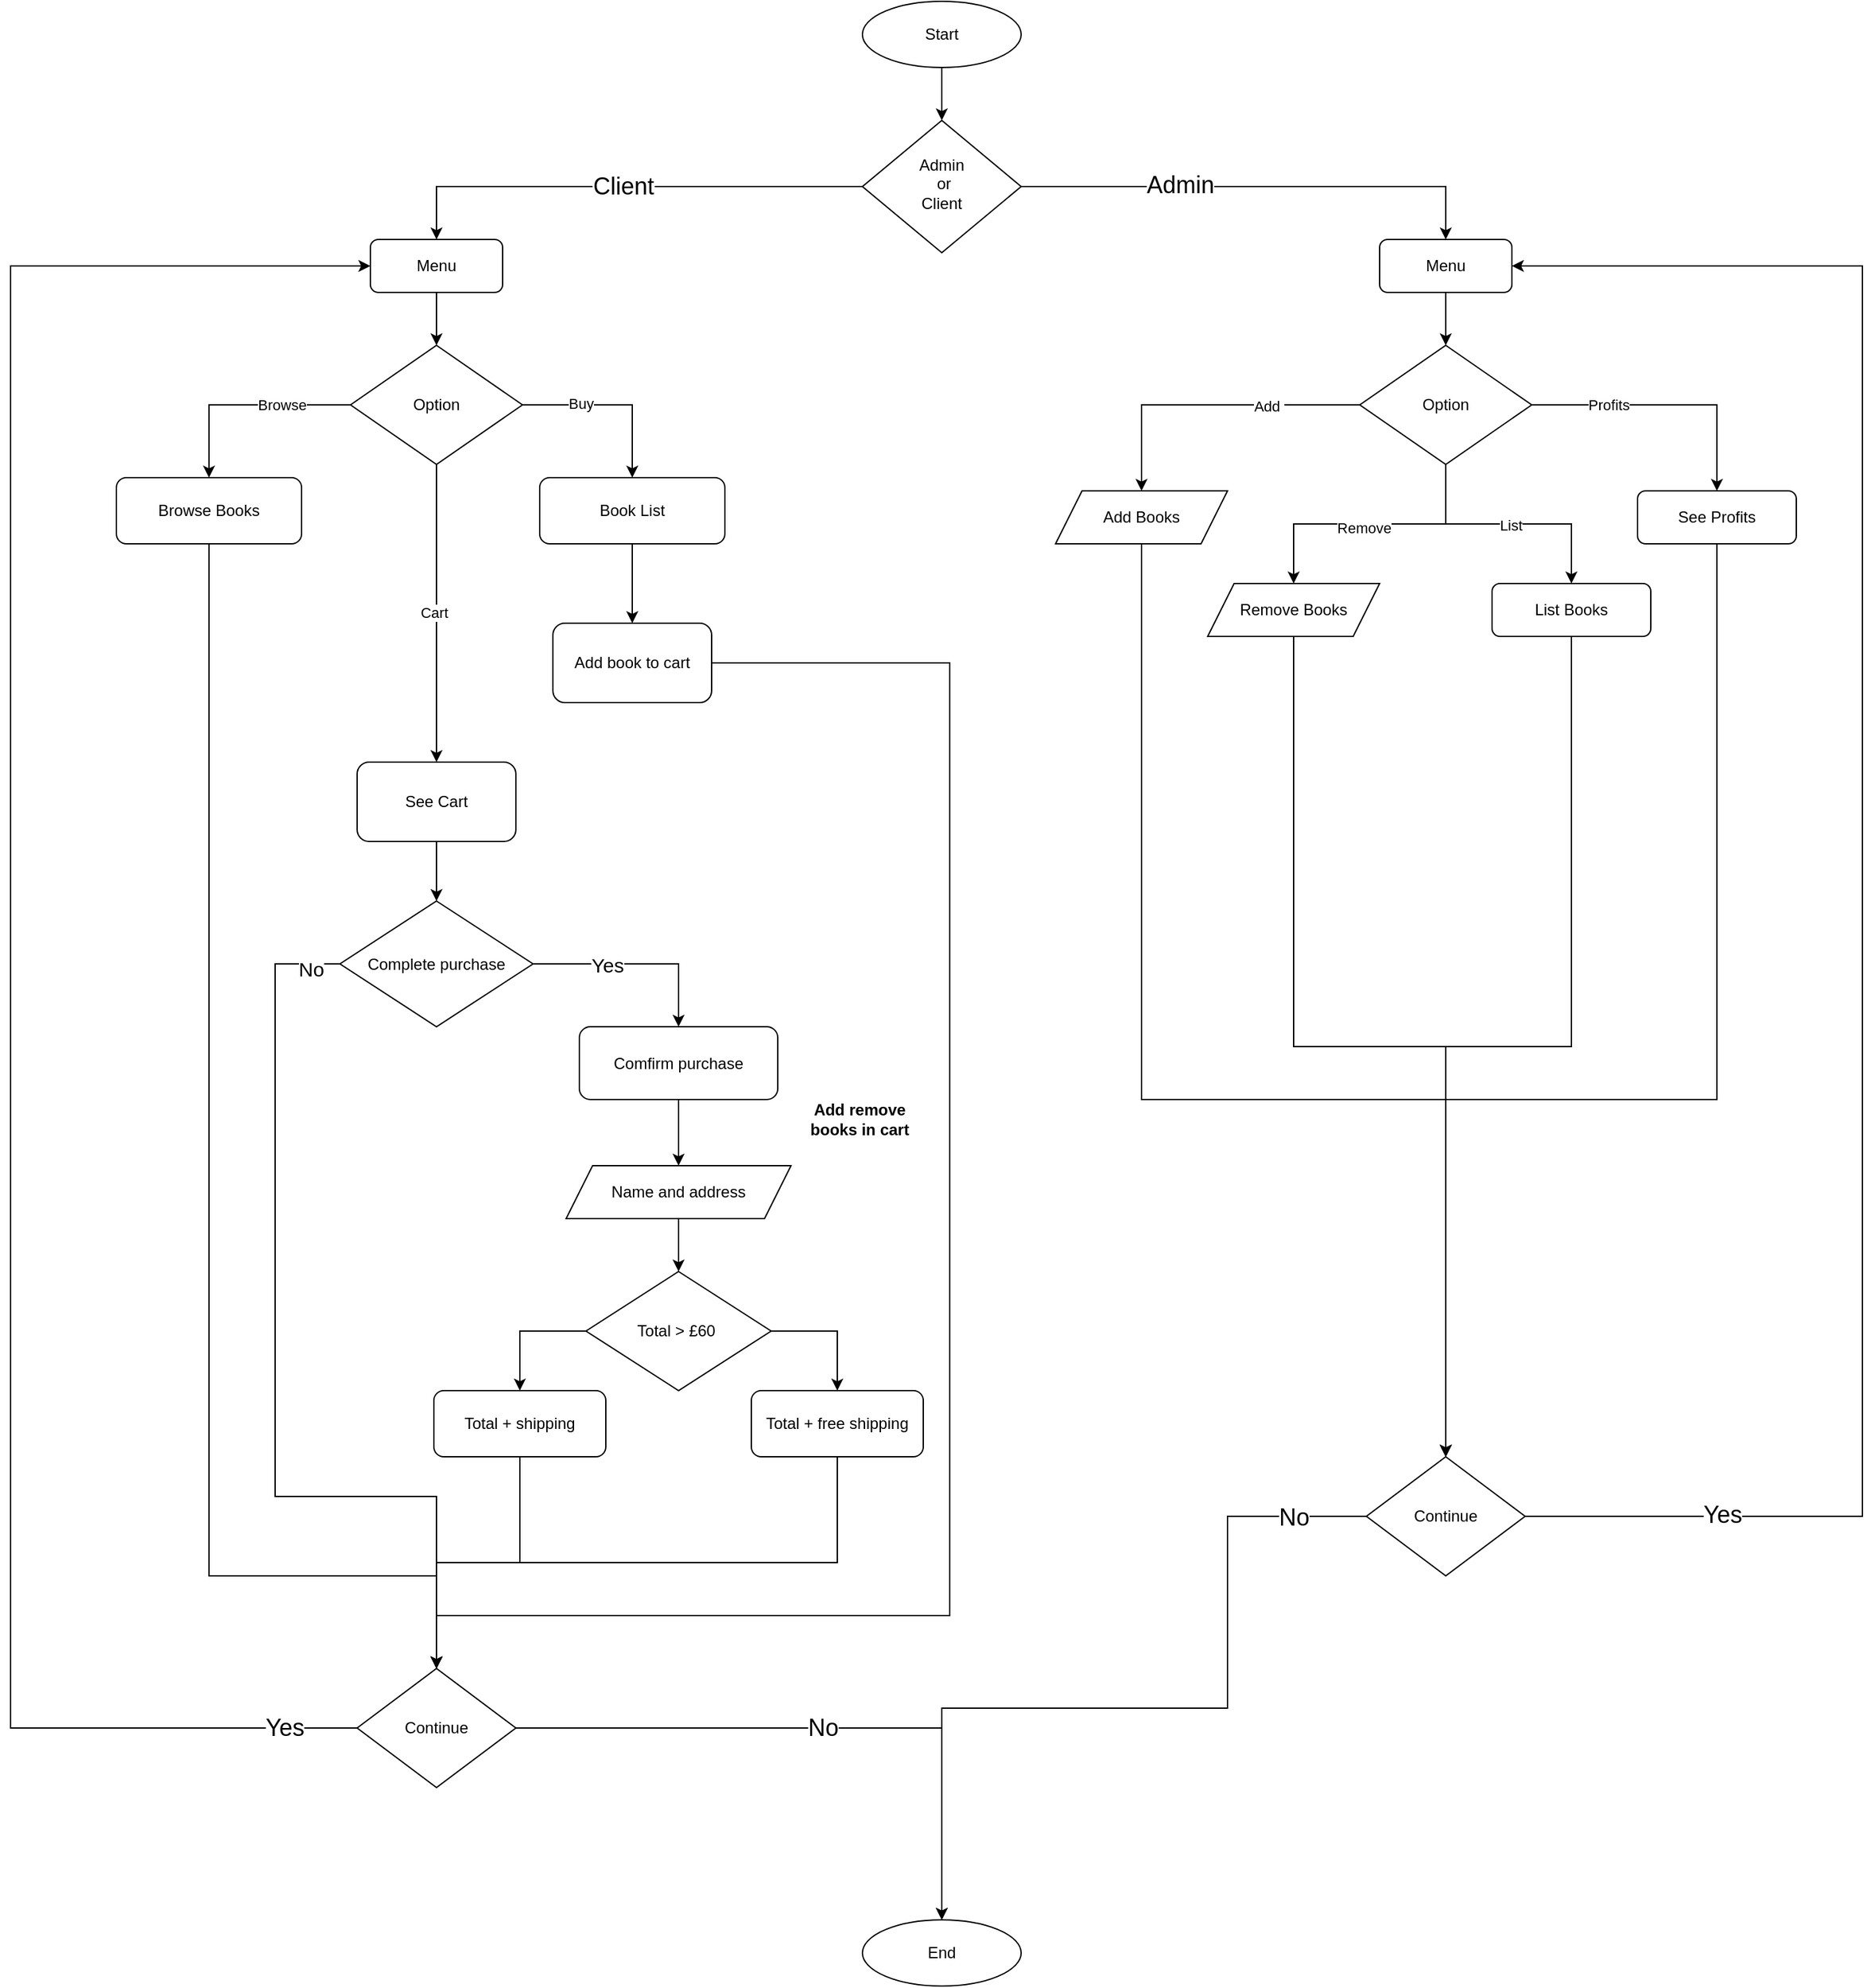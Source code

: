 <mxfile version="23.0.2" type="device">
  <diagram id="C5RBs43oDa-KdzZeNtuy" name="Page-1">
    <mxGraphModel dx="2072" dy="2381" grid="1" gridSize="10" guides="1" tooltips="1" connect="1" arrows="1" fold="1" page="1" pageScale="1" pageWidth="827" pageHeight="1169" math="0" shadow="0">
      <root>
        <mxCell id="WIyWlLk6GJQsqaUBKTNV-0" />
        <mxCell id="WIyWlLk6GJQsqaUBKTNV-1" parent="WIyWlLk6GJQsqaUBKTNV-0" />
        <mxCell id="rhfyWi41nhmpNJ9Z3OVx-3" style="edgeStyle=orthogonalEdgeStyle;rounded=0;orthogonalLoop=1;jettySize=auto;html=1;exitX=1;exitY=0.5;exitDx=0;exitDy=0;entryX=0.5;entryY=0;entryDx=0;entryDy=0;" edge="1" parent="WIyWlLk6GJQsqaUBKTNV-1" source="WIyWlLk6GJQsqaUBKTNV-6" target="rhfyWi41nhmpNJ9Z3OVx-2">
          <mxGeometry relative="1" as="geometry" />
        </mxCell>
        <mxCell id="rhfyWi41nhmpNJ9Z3OVx-31" value="&lt;font style=&quot;font-size: 18px;&quot;&gt;Admin&lt;/font&gt;" style="edgeLabel;html=1;align=center;verticalAlign=middle;resizable=0;points=[];" vertex="1" connectable="0" parent="rhfyWi41nhmpNJ9Z3OVx-3">
          <mxGeometry x="-0.336" y="1" relative="1" as="geometry">
            <mxPoint as="offset" />
          </mxGeometry>
        </mxCell>
        <mxCell id="rhfyWi41nhmpNJ9Z3OVx-83" style="edgeStyle=orthogonalEdgeStyle;rounded=0;orthogonalLoop=1;jettySize=auto;html=1;exitX=0;exitY=0.5;exitDx=0;exitDy=0;entryX=0.5;entryY=0;entryDx=0;entryDy=0;" edge="1" parent="WIyWlLk6GJQsqaUBKTNV-1" source="WIyWlLk6GJQsqaUBKTNV-6" target="rhfyWi41nhmpNJ9Z3OVx-61">
          <mxGeometry relative="1" as="geometry" />
        </mxCell>
        <mxCell id="rhfyWi41nhmpNJ9Z3OVx-120" value="&lt;font style=&quot;font-size: 18px;&quot;&gt;Client&lt;/font&gt;" style="edgeLabel;html=1;align=center;verticalAlign=middle;resizable=0;points=[];" vertex="1" connectable="0" parent="rhfyWi41nhmpNJ9Z3OVx-83">
          <mxGeometry x="-0.002" y="4" relative="1" as="geometry">
            <mxPoint x="-1" y="-4" as="offset" />
          </mxGeometry>
        </mxCell>
        <mxCell id="WIyWlLk6GJQsqaUBKTNV-6" value="Admin&lt;br&gt;&amp;nbsp; or&amp;nbsp;&lt;br&gt;Client" style="rhombus;whiteSpace=wrap;html=1;shadow=0;fontFamily=Helvetica;fontSize=12;align=center;strokeWidth=1;spacing=6;spacingTop=-4;" parent="WIyWlLk6GJQsqaUBKTNV-1" vertex="1">
          <mxGeometry x="774" y="-1070" width="120" height="100" as="geometry" />
        </mxCell>
        <mxCell id="rhfyWi41nhmpNJ9Z3OVx-1" style="edgeStyle=orthogonalEdgeStyle;rounded=0;orthogonalLoop=1;jettySize=auto;html=1;exitX=0.5;exitY=1;exitDx=0;exitDy=0;entryX=0.5;entryY=0;entryDx=0;entryDy=0;" edge="1" parent="WIyWlLk6GJQsqaUBKTNV-1" source="rhfyWi41nhmpNJ9Z3OVx-0" target="WIyWlLk6GJQsqaUBKTNV-6">
          <mxGeometry relative="1" as="geometry" />
        </mxCell>
        <mxCell id="rhfyWi41nhmpNJ9Z3OVx-0" value="Start" style="ellipse;whiteSpace=wrap;html=1;" vertex="1" parent="WIyWlLk6GJQsqaUBKTNV-1">
          <mxGeometry x="774" y="-1160" width="120" height="50" as="geometry" />
        </mxCell>
        <mxCell id="rhfyWi41nhmpNJ9Z3OVx-5" style="edgeStyle=orthogonalEdgeStyle;rounded=0;orthogonalLoop=1;jettySize=auto;html=1;exitX=0.5;exitY=1;exitDx=0;exitDy=0;entryX=0.5;entryY=0;entryDx=0;entryDy=0;" edge="1" parent="WIyWlLk6GJQsqaUBKTNV-1" source="rhfyWi41nhmpNJ9Z3OVx-2" target="rhfyWi41nhmpNJ9Z3OVx-4">
          <mxGeometry relative="1" as="geometry" />
        </mxCell>
        <mxCell id="rhfyWi41nhmpNJ9Z3OVx-2" value="Menu" style="rounded=1;whiteSpace=wrap;html=1;" vertex="1" parent="WIyWlLk6GJQsqaUBKTNV-1">
          <mxGeometry x="1165" y="-980" width="100" height="40" as="geometry" />
        </mxCell>
        <mxCell id="rhfyWi41nhmpNJ9Z3OVx-7" style="edgeStyle=orthogonalEdgeStyle;rounded=0;orthogonalLoop=1;jettySize=auto;html=1;exitX=0;exitY=0.5;exitDx=0;exitDy=0;entryX=0.5;entryY=0;entryDx=0;entryDy=0;" edge="1" parent="WIyWlLk6GJQsqaUBKTNV-1" source="rhfyWi41nhmpNJ9Z3OVx-4" target="rhfyWi41nhmpNJ9Z3OVx-6">
          <mxGeometry relative="1" as="geometry" />
        </mxCell>
        <mxCell id="rhfyWi41nhmpNJ9Z3OVx-14" value="Add&amp;nbsp;" style="edgeLabel;html=1;align=center;verticalAlign=middle;resizable=0;points=[];" vertex="1" connectable="0" parent="rhfyWi41nhmpNJ9Z3OVx-7">
          <mxGeometry x="-0.4" y="1" relative="1" as="geometry">
            <mxPoint as="offset" />
          </mxGeometry>
        </mxCell>
        <mxCell id="rhfyWi41nhmpNJ9Z3OVx-11" style="edgeStyle=orthogonalEdgeStyle;rounded=0;orthogonalLoop=1;jettySize=auto;html=1;exitX=1;exitY=0.5;exitDx=0;exitDy=0;entryX=0.5;entryY=0;entryDx=0;entryDy=0;" edge="1" parent="WIyWlLk6GJQsqaUBKTNV-1" source="rhfyWi41nhmpNJ9Z3OVx-4" target="rhfyWi41nhmpNJ9Z3OVx-87">
          <mxGeometry relative="1" as="geometry">
            <mxPoint x="1385" y="-790" as="targetPoint" />
          </mxGeometry>
        </mxCell>
        <mxCell id="rhfyWi41nhmpNJ9Z3OVx-17" value="Profits" style="edgeLabel;html=1;align=center;verticalAlign=middle;resizable=0;points=[];" vertex="1" connectable="0" parent="rhfyWi41nhmpNJ9Z3OVx-11">
          <mxGeometry x="-0.435" relative="1" as="geometry">
            <mxPoint as="offset" />
          </mxGeometry>
        </mxCell>
        <mxCell id="rhfyWi41nhmpNJ9Z3OVx-12" style="edgeStyle=orthogonalEdgeStyle;rounded=0;orthogonalLoop=1;jettySize=auto;html=1;exitX=0.5;exitY=1;exitDx=0;exitDy=0;" edge="1" parent="WIyWlLk6GJQsqaUBKTNV-1" source="rhfyWi41nhmpNJ9Z3OVx-4" target="rhfyWi41nhmpNJ9Z3OVx-8">
          <mxGeometry relative="1" as="geometry" />
        </mxCell>
        <mxCell id="rhfyWi41nhmpNJ9Z3OVx-15" value="Remove" style="edgeLabel;html=1;align=center;verticalAlign=middle;resizable=0;points=[];" vertex="1" connectable="0" parent="rhfyWi41nhmpNJ9Z3OVx-12">
          <mxGeometry x="0.05" y="3" relative="1" as="geometry">
            <mxPoint as="offset" />
          </mxGeometry>
        </mxCell>
        <mxCell id="rhfyWi41nhmpNJ9Z3OVx-13" style="edgeStyle=orthogonalEdgeStyle;rounded=0;orthogonalLoop=1;jettySize=auto;html=1;exitX=0.5;exitY=1;exitDx=0;exitDy=0;entryX=0.5;entryY=0;entryDx=0;entryDy=0;" edge="1" parent="WIyWlLk6GJQsqaUBKTNV-1" source="rhfyWi41nhmpNJ9Z3OVx-4" target="rhfyWi41nhmpNJ9Z3OVx-89">
          <mxGeometry relative="1" as="geometry">
            <mxPoint x="1295" y="-720" as="targetPoint" />
          </mxGeometry>
        </mxCell>
        <mxCell id="rhfyWi41nhmpNJ9Z3OVx-16" value="List" style="edgeLabel;html=1;align=center;verticalAlign=middle;resizable=0;points=[];" vertex="1" connectable="0" parent="rhfyWi41nhmpNJ9Z3OVx-13">
          <mxGeometry x="0.012" y="-1" relative="1" as="geometry">
            <mxPoint as="offset" />
          </mxGeometry>
        </mxCell>
        <mxCell id="rhfyWi41nhmpNJ9Z3OVx-4" value="Option" style="rhombus;whiteSpace=wrap;html=1;" vertex="1" parent="WIyWlLk6GJQsqaUBKTNV-1">
          <mxGeometry x="1150" y="-900" width="130" height="90" as="geometry" />
        </mxCell>
        <mxCell id="rhfyWi41nhmpNJ9Z3OVx-21" style="edgeStyle=orthogonalEdgeStyle;rounded=0;orthogonalLoop=1;jettySize=auto;html=1;exitX=0.5;exitY=1;exitDx=0;exitDy=0;" edge="1" parent="WIyWlLk6GJQsqaUBKTNV-1" source="rhfyWi41nhmpNJ9Z3OVx-6" target="rhfyWi41nhmpNJ9Z3OVx-20">
          <mxGeometry relative="1" as="geometry">
            <Array as="points">
              <mxPoint x="985" y="-330" />
              <mxPoint x="1215" y="-330" />
            </Array>
          </mxGeometry>
        </mxCell>
        <mxCell id="rhfyWi41nhmpNJ9Z3OVx-6" value="Add Books" style="shape=parallelogram;perimeter=parallelogramPerimeter;whiteSpace=wrap;html=1;fixedSize=1;" vertex="1" parent="WIyWlLk6GJQsqaUBKTNV-1">
          <mxGeometry x="920" y="-790" width="130" height="40" as="geometry" />
        </mxCell>
        <mxCell id="rhfyWi41nhmpNJ9Z3OVx-22" style="edgeStyle=orthogonalEdgeStyle;rounded=0;orthogonalLoop=1;jettySize=auto;html=1;exitX=0.5;exitY=1;exitDx=0;exitDy=0;" edge="1" parent="WIyWlLk6GJQsqaUBKTNV-1" source="rhfyWi41nhmpNJ9Z3OVx-8" target="rhfyWi41nhmpNJ9Z3OVx-20">
          <mxGeometry relative="1" as="geometry" />
        </mxCell>
        <mxCell id="rhfyWi41nhmpNJ9Z3OVx-8" value="Remove Books" style="shape=parallelogram;perimeter=parallelogramPerimeter;whiteSpace=wrap;html=1;fixedSize=1;" vertex="1" parent="WIyWlLk6GJQsqaUBKTNV-1">
          <mxGeometry x="1035" y="-720" width="130" height="40" as="geometry" />
        </mxCell>
        <mxCell id="rhfyWi41nhmpNJ9Z3OVx-35" style="edgeStyle=orthogonalEdgeStyle;rounded=0;orthogonalLoop=1;jettySize=auto;html=1;exitX=1;exitY=0.5;exitDx=0;exitDy=0;entryX=1;entryY=0.5;entryDx=0;entryDy=0;" edge="1" parent="WIyWlLk6GJQsqaUBKTNV-1" source="rhfyWi41nhmpNJ9Z3OVx-20" target="rhfyWi41nhmpNJ9Z3OVx-2">
          <mxGeometry relative="1" as="geometry">
            <Array as="points">
              <mxPoint x="1530" y="-15" />
              <mxPoint x="1530" y="-960" />
            </Array>
          </mxGeometry>
        </mxCell>
        <mxCell id="rhfyWi41nhmpNJ9Z3OVx-37" value="&lt;font style=&quot;font-size: 18px;&quot;&gt;Yes&lt;/font&gt;" style="edgeLabel;html=1;align=center;verticalAlign=middle;resizable=0;points=[];" vertex="1" connectable="0" parent="rhfyWi41nhmpNJ9Z3OVx-35">
          <mxGeometry x="-0.797" y="1" relative="1" as="geometry">
            <mxPoint as="offset" />
          </mxGeometry>
        </mxCell>
        <mxCell id="rhfyWi41nhmpNJ9Z3OVx-115" style="edgeStyle=orthogonalEdgeStyle;rounded=0;orthogonalLoop=1;jettySize=auto;html=1;exitX=0;exitY=0.5;exitDx=0;exitDy=0;entryX=0.5;entryY=0;entryDx=0;entryDy=0;" edge="1" parent="WIyWlLk6GJQsqaUBKTNV-1" source="rhfyWi41nhmpNJ9Z3OVx-20" target="rhfyWi41nhmpNJ9Z3OVx-29">
          <mxGeometry relative="1" as="geometry">
            <Array as="points">
              <mxPoint x="1050" y="-15" />
              <mxPoint x="1050" y="130" />
              <mxPoint x="834" y="130" />
            </Array>
          </mxGeometry>
        </mxCell>
        <mxCell id="rhfyWi41nhmpNJ9Z3OVx-116" value="&lt;span style=&quot;font-size: 18px;&quot;&gt;No&lt;/span&gt;" style="edgeLabel;html=1;align=center;verticalAlign=middle;resizable=0;points=[];" vertex="1" connectable="0" parent="rhfyWi41nhmpNJ9Z3OVx-115">
          <mxGeometry x="-0.656" y="3" relative="1" as="geometry">
            <mxPoint x="47" y="-2" as="offset" />
          </mxGeometry>
        </mxCell>
        <mxCell id="rhfyWi41nhmpNJ9Z3OVx-20" value="Continue" style="rhombus;whiteSpace=wrap;html=1;" vertex="1" parent="WIyWlLk6GJQsqaUBKTNV-1">
          <mxGeometry x="1155" y="-60" width="120" height="90" as="geometry" />
        </mxCell>
        <mxCell id="rhfyWi41nhmpNJ9Z3OVx-29" value="End" style="ellipse;whiteSpace=wrap;html=1;" vertex="1" parent="WIyWlLk6GJQsqaUBKTNV-1">
          <mxGeometry x="774" y="290" width="120" height="50" as="geometry" />
        </mxCell>
        <mxCell id="rhfyWi41nhmpNJ9Z3OVx-60" style="edgeStyle=orthogonalEdgeStyle;rounded=0;orthogonalLoop=1;jettySize=auto;html=1;exitX=0.5;exitY=1;exitDx=0;exitDy=0;entryX=0.5;entryY=0;entryDx=0;entryDy=0;" edge="1" parent="WIyWlLk6GJQsqaUBKTNV-1" source="rhfyWi41nhmpNJ9Z3OVx-61" target="rhfyWi41nhmpNJ9Z3OVx-70">
          <mxGeometry relative="1" as="geometry" />
        </mxCell>
        <mxCell id="rhfyWi41nhmpNJ9Z3OVx-61" value="Menu" style="rounded=1;whiteSpace=wrap;html=1;" vertex="1" parent="WIyWlLk6GJQsqaUBKTNV-1">
          <mxGeometry x="402" y="-980" width="100" height="40" as="geometry" />
        </mxCell>
        <mxCell id="rhfyWi41nhmpNJ9Z3OVx-85" style="edgeStyle=orthogonalEdgeStyle;rounded=0;orthogonalLoop=1;jettySize=auto;html=1;exitX=0;exitY=0.5;exitDx=0;exitDy=0;entryX=0.5;entryY=0;entryDx=0;entryDy=0;" edge="1" parent="WIyWlLk6GJQsqaUBKTNV-1" source="rhfyWi41nhmpNJ9Z3OVx-70" target="rhfyWi41nhmpNJ9Z3OVx-84">
          <mxGeometry relative="1" as="geometry" />
        </mxCell>
        <mxCell id="rhfyWi41nhmpNJ9Z3OVx-121" value="Browse" style="edgeLabel;html=1;align=center;verticalAlign=middle;resizable=0;points=[];" vertex="1" connectable="0" parent="rhfyWi41nhmpNJ9Z3OVx-85">
          <mxGeometry x="-0.35" relative="1" as="geometry">
            <mxPoint as="offset" />
          </mxGeometry>
        </mxCell>
        <mxCell id="rhfyWi41nhmpNJ9Z3OVx-102" style="edgeStyle=orthogonalEdgeStyle;rounded=0;orthogonalLoop=1;jettySize=auto;html=1;exitX=1;exitY=0.5;exitDx=0;exitDy=0;entryX=0.5;entryY=0;entryDx=0;entryDy=0;" edge="1" parent="WIyWlLk6GJQsqaUBKTNV-1" source="rhfyWi41nhmpNJ9Z3OVx-70" target="rhfyWi41nhmpNJ9Z3OVx-101">
          <mxGeometry relative="1" as="geometry" />
        </mxCell>
        <mxCell id="rhfyWi41nhmpNJ9Z3OVx-122" value="Buy" style="edgeLabel;html=1;align=center;verticalAlign=middle;resizable=0;points=[];" vertex="1" connectable="0" parent="rhfyWi41nhmpNJ9Z3OVx-102">
          <mxGeometry x="-0.362" y="1" relative="1" as="geometry">
            <mxPoint as="offset" />
          </mxGeometry>
        </mxCell>
        <mxCell id="rhfyWi41nhmpNJ9Z3OVx-105" style="edgeStyle=orthogonalEdgeStyle;rounded=0;orthogonalLoop=1;jettySize=auto;html=1;exitX=0.5;exitY=1;exitDx=0;exitDy=0;" edge="1" parent="WIyWlLk6GJQsqaUBKTNV-1" source="rhfyWi41nhmpNJ9Z3OVx-70" target="rhfyWi41nhmpNJ9Z3OVx-104">
          <mxGeometry relative="1" as="geometry" />
        </mxCell>
        <mxCell id="rhfyWi41nhmpNJ9Z3OVx-123" value="Cart" style="edgeLabel;html=1;align=center;verticalAlign=middle;resizable=0;points=[];" vertex="1" connectable="0" parent="rhfyWi41nhmpNJ9Z3OVx-105">
          <mxGeometry x="-0.006" y="-2" relative="1" as="geometry">
            <mxPoint as="offset" />
          </mxGeometry>
        </mxCell>
        <mxCell id="rhfyWi41nhmpNJ9Z3OVx-70" value="Option" style="rhombus;whiteSpace=wrap;html=1;" vertex="1" parent="WIyWlLk6GJQsqaUBKTNV-1">
          <mxGeometry x="387" y="-900" width="130" height="90" as="geometry" />
        </mxCell>
        <mxCell id="rhfyWi41nhmpNJ9Z3OVx-159" style="edgeStyle=orthogonalEdgeStyle;rounded=0;orthogonalLoop=1;jettySize=auto;html=1;exitX=0.5;exitY=1;exitDx=0;exitDy=0;" edge="1" parent="WIyWlLk6GJQsqaUBKTNV-1" source="rhfyWi41nhmpNJ9Z3OVx-84" target="rhfyWi41nhmpNJ9Z3OVx-107">
          <mxGeometry relative="1" as="geometry">
            <Array as="points">
              <mxPoint x="280" y="30" />
              <mxPoint x="452" y="30" />
            </Array>
          </mxGeometry>
        </mxCell>
        <mxCell id="rhfyWi41nhmpNJ9Z3OVx-84" value="Browse Books" style="rounded=1;whiteSpace=wrap;html=1;" vertex="1" parent="WIyWlLk6GJQsqaUBKTNV-1">
          <mxGeometry x="210" y="-800" width="140" height="50" as="geometry" />
        </mxCell>
        <mxCell id="rhfyWi41nhmpNJ9Z3OVx-88" style="edgeStyle=orthogonalEdgeStyle;rounded=0;orthogonalLoop=1;jettySize=auto;html=1;exitX=0.5;exitY=1;exitDx=0;exitDy=0;" edge="1" parent="WIyWlLk6GJQsqaUBKTNV-1" source="rhfyWi41nhmpNJ9Z3OVx-87" target="rhfyWi41nhmpNJ9Z3OVx-20">
          <mxGeometry relative="1" as="geometry">
            <Array as="points">
              <mxPoint x="1420" y="-330" />
              <mxPoint x="1215" y="-330" />
            </Array>
          </mxGeometry>
        </mxCell>
        <mxCell id="rhfyWi41nhmpNJ9Z3OVx-87" value="See Profits" style="rounded=1;whiteSpace=wrap;html=1;" vertex="1" parent="WIyWlLk6GJQsqaUBKTNV-1">
          <mxGeometry x="1360" y="-790" width="120" height="40" as="geometry" />
        </mxCell>
        <mxCell id="rhfyWi41nhmpNJ9Z3OVx-91" style="edgeStyle=orthogonalEdgeStyle;rounded=0;orthogonalLoop=1;jettySize=auto;html=1;exitX=0.5;exitY=1;exitDx=0;exitDy=0;entryX=0.5;entryY=0;entryDx=0;entryDy=0;" edge="1" parent="WIyWlLk6GJQsqaUBKTNV-1" source="rhfyWi41nhmpNJ9Z3OVx-89" target="rhfyWi41nhmpNJ9Z3OVx-20">
          <mxGeometry relative="1" as="geometry" />
        </mxCell>
        <mxCell id="rhfyWi41nhmpNJ9Z3OVx-89" value="List Books" style="rounded=1;whiteSpace=wrap;html=1;" vertex="1" parent="WIyWlLk6GJQsqaUBKTNV-1">
          <mxGeometry x="1250" y="-720" width="120" height="40" as="geometry" />
        </mxCell>
        <mxCell id="rhfyWi41nhmpNJ9Z3OVx-158" style="edgeStyle=orthogonalEdgeStyle;rounded=0;orthogonalLoop=1;jettySize=auto;html=1;exitX=1;exitY=0.5;exitDx=0;exitDy=0;" edge="1" parent="WIyWlLk6GJQsqaUBKTNV-1" source="rhfyWi41nhmpNJ9Z3OVx-98" target="rhfyWi41nhmpNJ9Z3OVx-107">
          <mxGeometry relative="1" as="geometry">
            <Array as="points">
              <mxPoint x="840" y="-660" />
              <mxPoint x="840" y="60" />
              <mxPoint x="452" y="60" />
            </Array>
          </mxGeometry>
        </mxCell>
        <mxCell id="rhfyWi41nhmpNJ9Z3OVx-98" value="Add book to cart" style="rounded=1;whiteSpace=wrap;html=1;" vertex="1" parent="WIyWlLk6GJQsqaUBKTNV-1">
          <mxGeometry x="540" y="-690" width="120" height="60" as="geometry" />
        </mxCell>
        <mxCell id="rhfyWi41nhmpNJ9Z3OVx-103" style="edgeStyle=orthogonalEdgeStyle;rounded=0;orthogonalLoop=1;jettySize=auto;html=1;exitX=0.5;exitY=1;exitDx=0;exitDy=0;entryX=0.5;entryY=0;entryDx=0;entryDy=0;" edge="1" parent="WIyWlLk6GJQsqaUBKTNV-1" source="rhfyWi41nhmpNJ9Z3OVx-101" target="rhfyWi41nhmpNJ9Z3OVx-98">
          <mxGeometry relative="1" as="geometry" />
        </mxCell>
        <mxCell id="rhfyWi41nhmpNJ9Z3OVx-101" value="Book List" style="rounded=1;whiteSpace=wrap;html=1;" vertex="1" parent="WIyWlLk6GJQsqaUBKTNV-1">
          <mxGeometry x="530" y="-800" width="140" height="50" as="geometry" />
        </mxCell>
        <mxCell id="rhfyWi41nhmpNJ9Z3OVx-149" style="edgeStyle=orthogonalEdgeStyle;rounded=0;orthogonalLoop=1;jettySize=auto;html=1;exitX=0.5;exitY=1;exitDx=0;exitDy=0;entryX=0.5;entryY=0;entryDx=0;entryDy=0;" edge="1" parent="WIyWlLk6GJQsqaUBKTNV-1" source="rhfyWi41nhmpNJ9Z3OVx-104" target="rhfyWi41nhmpNJ9Z3OVx-127">
          <mxGeometry relative="1" as="geometry" />
        </mxCell>
        <mxCell id="rhfyWi41nhmpNJ9Z3OVx-104" value="See Cart" style="rounded=1;whiteSpace=wrap;html=1;" vertex="1" parent="WIyWlLk6GJQsqaUBKTNV-1">
          <mxGeometry x="392" y="-585" width="120" height="60" as="geometry" />
        </mxCell>
        <mxCell id="rhfyWi41nhmpNJ9Z3OVx-114" style="edgeStyle=orthogonalEdgeStyle;rounded=0;orthogonalLoop=1;jettySize=auto;html=1;exitX=1;exitY=0.5;exitDx=0;exitDy=0;entryX=0.5;entryY=0;entryDx=0;entryDy=0;" edge="1" parent="WIyWlLk6GJQsqaUBKTNV-1" source="rhfyWi41nhmpNJ9Z3OVx-107" target="rhfyWi41nhmpNJ9Z3OVx-29">
          <mxGeometry relative="1" as="geometry">
            <Array as="points">
              <mxPoint x="834" y="145" />
            </Array>
          </mxGeometry>
        </mxCell>
        <mxCell id="rhfyWi41nhmpNJ9Z3OVx-119" value="&lt;font style=&quot;font-size: 18px;&quot;&gt;No&lt;/font&gt;" style="edgeLabel;html=1;align=center;verticalAlign=middle;resizable=0;points=[];" vertex="1" connectable="0" parent="rhfyWi41nhmpNJ9Z3OVx-114">
          <mxGeometry x="-0.65" y="2" relative="1" as="geometry">
            <mxPoint x="150" y="2" as="offset" />
          </mxGeometry>
        </mxCell>
        <mxCell id="rhfyWi41nhmpNJ9Z3OVx-153" style="edgeStyle=orthogonalEdgeStyle;rounded=0;orthogonalLoop=1;jettySize=auto;html=1;exitX=0;exitY=0.5;exitDx=0;exitDy=0;entryX=0;entryY=0.5;entryDx=0;entryDy=0;" edge="1" parent="WIyWlLk6GJQsqaUBKTNV-1" source="rhfyWi41nhmpNJ9Z3OVx-107" target="rhfyWi41nhmpNJ9Z3OVx-61">
          <mxGeometry relative="1" as="geometry">
            <Array as="points">
              <mxPoint x="130" y="145" />
              <mxPoint x="130" y="-960" />
            </Array>
          </mxGeometry>
        </mxCell>
        <mxCell id="rhfyWi41nhmpNJ9Z3OVx-154" value="&lt;font style=&quot;font-size: 18px;&quot;&gt;Yes&lt;/font&gt;" style="edgeLabel;html=1;align=center;verticalAlign=middle;resizable=0;points=[];" vertex="1" connectable="0" parent="rhfyWi41nhmpNJ9Z3OVx-153">
          <mxGeometry x="-0.925" y="4" relative="1" as="geometry">
            <mxPoint x="6" y="-4" as="offset" />
          </mxGeometry>
        </mxCell>
        <mxCell id="rhfyWi41nhmpNJ9Z3OVx-107" value="Continue" style="rhombus;whiteSpace=wrap;html=1;" vertex="1" parent="WIyWlLk6GJQsqaUBKTNV-1">
          <mxGeometry x="392" y="100" width="120" height="90" as="geometry" />
        </mxCell>
        <mxCell id="rhfyWi41nhmpNJ9Z3OVx-133" style="edgeStyle=orthogonalEdgeStyle;rounded=0;orthogonalLoop=1;jettySize=auto;html=1;exitX=1;exitY=0.5;exitDx=0;exitDy=0;entryX=0.5;entryY=0;entryDx=0;entryDy=0;" edge="1" parent="WIyWlLk6GJQsqaUBKTNV-1" source="rhfyWi41nhmpNJ9Z3OVx-127" target="rhfyWi41nhmpNJ9Z3OVx-130">
          <mxGeometry relative="1" as="geometry" />
        </mxCell>
        <mxCell id="rhfyWi41nhmpNJ9Z3OVx-152" value="&lt;font style=&quot;font-size: 15px;&quot;&gt;Yes&lt;/font&gt;" style="edgeLabel;html=1;align=center;verticalAlign=middle;resizable=0;points=[];" vertex="1" connectable="0" parent="rhfyWi41nhmpNJ9Z3OVx-133">
          <mxGeometry x="-0.294" relative="1" as="geometry">
            <mxPoint as="offset" />
          </mxGeometry>
        </mxCell>
        <mxCell id="rhfyWi41nhmpNJ9Z3OVx-160" style="edgeStyle=orthogonalEdgeStyle;rounded=0;orthogonalLoop=1;jettySize=auto;html=1;exitX=0;exitY=0.5;exitDx=0;exitDy=0;entryX=0.5;entryY=0;entryDx=0;entryDy=0;" edge="1" parent="WIyWlLk6GJQsqaUBKTNV-1" source="rhfyWi41nhmpNJ9Z3OVx-127" target="rhfyWi41nhmpNJ9Z3OVx-107">
          <mxGeometry relative="1" as="geometry">
            <Array as="points">
              <mxPoint x="330" y="-432" />
              <mxPoint x="330" y="-30" />
              <mxPoint x="452" y="-30" />
            </Array>
          </mxGeometry>
        </mxCell>
        <mxCell id="rhfyWi41nhmpNJ9Z3OVx-127" value="Complete purchase" style="rhombus;whiteSpace=wrap;html=1;" vertex="1" parent="WIyWlLk6GJQsqaUBKTNV-1">
          <mxGeometry x="379" y="-480" width="146" height="95" as="geometry" />
        </mxCell>
        <mxCell id="rhfyWi41nhmpNJ9Z3OVx-134" style="edgeStyle=orthogonalEdgeStyle;rounded=0;orthogonalLoop=1;jettySize=auto;html=1;exitX=0.5;exitY=1;exitDx=0;exitDy=0;entryX=0.5;entryY=0;entryDx=0;entryDy=0;" edge="1" parent="WIyWlLk6GJQsqaUBKTNV-1" source="rhfyWi41nhmpNJ9Z3OVx-130" target="rhfyWi41nhmpNJ9Z3OVx-132">
          <mxGeometry relative="1" as="geometry" />
        </mxCell>
        <mxCell id="rhfyWi41nhmpNJ9Z3OVx-130" value="Comfirm purchase" style="rounded=1;whiteSpace=wrap;html=1;" vertex="1" parent="WIyWlLk6GJQsqaUBKTNV-1">
          <mxGeometry x="560" y="-385" width="150" height="55" as="geometry" />
        </mxCell>
        <mxCell id="rhfyWi41nhmpNJ9Z3OVx-138" style="edgeStyle=orthogonalEdgeStyle;rounded=0;orthogonalLoop=1;jettySize=auto;html=1;exitX=0.5;exitY=1;exitDx=0;exitDy=0;entryX=0.5;entryY=0;entryDx=0;entryDy=0;" edge="1" parent="WIyWlLk6GJQsqaUBKTNV-1" source="rhfyWi41nhmpNJ9Z3OVx-132" target="rhfyWi41nhmpNJ9Z3OVx-137">
          <mxGeometry relative="1" as="geometry" />
        </mxCell>
        <mxCell id="rhfyWi41nhmpNJ9Z3OVx-132" value="Name and address" style="shape=parallelogram;perimeter=parallelogramPerimeter;whiteSpace=wrap;html=1;fixedSize=1;" vertex="1" parent="WIyWlLk6GJQsqaUBKTNV-1">
          <mxGeometry x="550" y="-280" width="170" height="40" as="geometry" />
        </mxCell>
        <mxCell id="rhfyWi41nhmpNJ9Z3OVx-143" style="edgeStyle=orthogonalEdgeStyle;rounded=0;orthogonalLoop=1;jettySize=auto;html=1;exitX=0;exitY=0.5;exitDx=0;exitDy=0;" edge="1" parent="WIyWlLk6GJQsqaUBKTNV-1" source="rhfyWi41nhmpNJ9Z3OVx-137" target="rhfyWi41nhmpNJ9Z3OVx-140">
          <mxGeometry relative="1" as="geometry" />
        </mxCell>
        <mxCell id="rhfyWi41nhmpNJ9Z3OVx-145" style="edgeStyle=orthogonalEdgeStyle;rounded=0;orthogonalLoop=1;jettySize=auto;html=1;exitX=1;exitY=0.5;exitDx=0;exitDy=0;entryX=0.5;entryY=0;entryDx=0;entryDy=0;" edge="1" parent="WIyWlLk6GJQsqaUBKTNV-1" source="rhfyWi41nhmpNJ9Z3OVx-137" target="rhfyWi41nhmpNJ9Z3OVx-144">
          <mxGeometry relative="1" as="geometry" />
        </mxCell>
        <mxCell id="rhfyWi41nhmpNJ9Z3OVx-137" value="Total &amp;gt;&amp;nbsp;£60&lt;span style=&quot;background-color: initial;&quot;&gt;&amp;nbsp;&lt;/span&gt;" style="rhombus;whiteSpace=wrap;html=1;" vertex="1" parent="WIyWlLk6GJQsqaUBKTNV-1">
          <mxGeometry x="565" y="-200" width="140" height="90" as="geometry" />
        </mxCell>
        <mxCell id="rhfyWi41nhmpNJ9Z3OVx-147" style="edgeStyle=orthogonalEdgeStyle;rounded=0;orthogonalLoop=1;jettySize=auto;html=1;exitX=0.5;exitY=1;exitDx=0;exitDy=0;" edge="1" parent="WIyWlLk6GJQsqaUBKTNV-1" source="rhfyWi41nhmpNJ9Z3OVx-140" target="rhfyWi41nhmpNJ9Z3OVx-107">
          <mxGeometry relative="1" as="geometry" />
        </mxCell>
        <mxCell id="rhfyWi41nhmpNJ9Z3OVx-140" value="Total + shipping" style="rounded=1;whiteSpace=wrap;html=1;" vertex="1" parent="WIyWlLk6GJQsqaUBKTNV-1">
          <mxGeometry x="450" y="-110" width="130" height="50" as="geometry" />
        </mxCell>
        <mxCell id="rhfyWi41nhmpNJ9Z3OVx-148" style="edgeStyle=orthogonalEdgeStyle;rounded=0;orthogonalLoop=1;jettySize=auto;html=1;exitX=0.5;exitY=1;exitDx=0;exitDy=0;" edge="1" parent="WIyWlLk6GJQsqaUBKTNV-1" source="rhfyWi41nhmpNJ9Z3OVx-144" target="rhfyWi41nhmpNJ9Z3OVx-107">
          <mxGeometry relative="1" as="geometry" />
        </mxCell>
        <mxCell id="rhfyWi41nhmpNJ9Z3OVx-144" value="Total + free shipping" style="rounded=1;whiteSpace=wrap;html=1;" vertex="1" parent="WIyWlLk6GJQsqaUBKTNV-1">
          <mxGeometry x="690" y="-110" width="130" height="50" as="geometry" />
        </mxCell>
        <mxCell id="rhfyWi41nhmpNJ9Z3OVx-162" value="&lt;font style=&quot;font-size: 15px;&quot;&gt;No&lt;/font&gt;" style="edgeLabel;html=1;align=center;verticalAlign=middle;resizable=0;points=[];" vertex="1" connectable="0" parent="WIyWlLk6GJQsqaUBKTNV-1">
          <mxGeometry x="414" y="-460.0" as="geometry">
            <mxPoint x="-57" y="31" as="offset" />
          </mxGeometry>
        </mxCell>
        <mxCell id="rhfyWi41nhmpNJ9Z3OVx-163" value="&lt;b&gt;Add remove books in cart&lt;/b&gt;" style="text;html=1;strokeColor=none;fillColor=none;align=center;verticalAlign=middle;whiteSpace=wrap;rounded=0;" vertex="1" parent="WIyWlLk6GJQsqaUBKTNV-1">
          <mxGeometry x="717" y="-330" width="110" height="30" as="geometry" />
        </mxCell>
      </root>
    </mxGraphModel>
  </diagram>
</mxfile>
